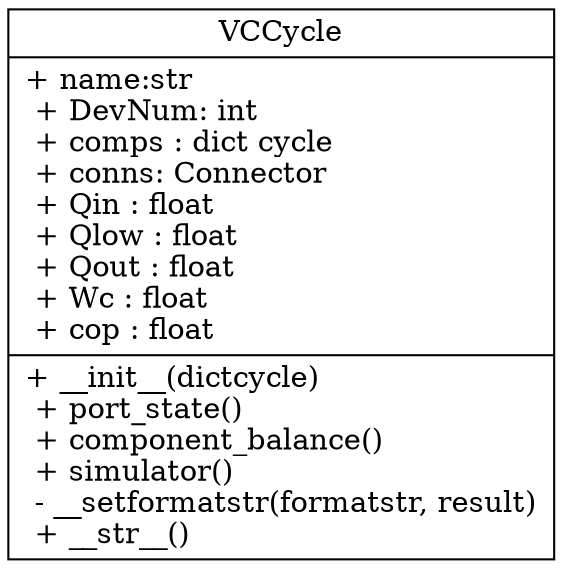digraph "classes" {
rankdir=BT
charset="utf-8"
"vcc.vccobj.VCCycle" [color="black", fontcolor="black", label="{VCCycle| + name:str\l + DevNum: int\l + comps : dict cycle\l + conns: Connector\l + Qin : float\l + Qlow : float\l + Qout : float\l + Wc : float\l + cop : float\l| + __init__(dictcycle)\l + port_state()\l + component_balance()\l + simulator()\l - __setformatstr(formatstr, result)\l + __str__()\l}", shape="record", style="solid"];
}

